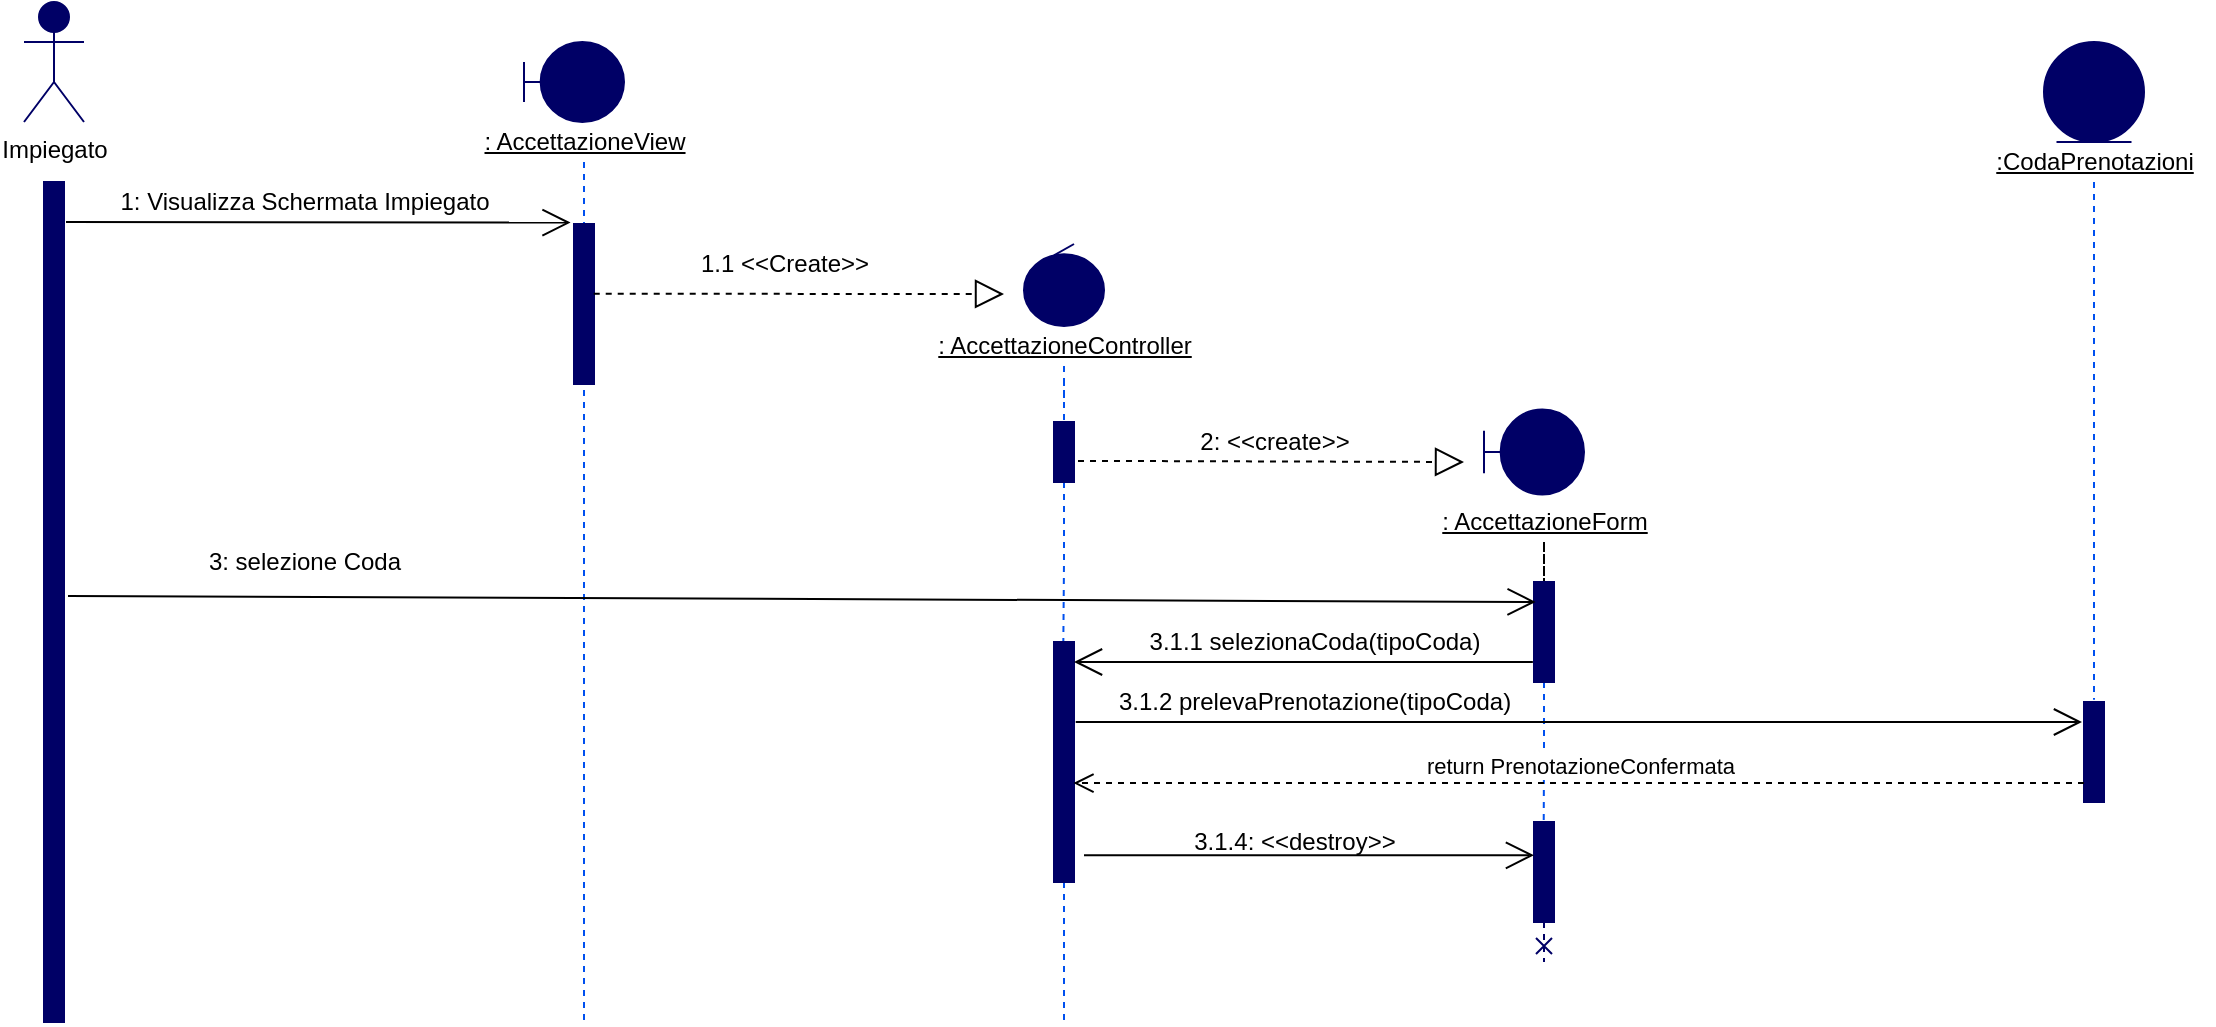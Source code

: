 <mxfile version="14.4.2" type="device"><diagram id="3ZefoO-cmfIHZe85Yj9q" name="Page-1"><mxGraphModel dx="2062" dy="1151" grid="1" gridSize="10" guides="1" tooltips="1" connect="1" arrows="1" fold="1" page="1" pageScale="1" pageWidth="827" pageHeight="1169" math="0" shadow="0"><root><mxCell id="0"/><mxCell id="1" parent="0"/><mxCell id="gPGe6OiX--z09HjQj9qY-1" value="Impiegato" style="shape=umlActor;verticalLabelPosition=bottom;verticalAlign=top;html=1;fillColor=#000066;strokeColor=#000066;" parent="1" vertex="1"><mxGeometry x="40" y="10" width="30" height="60" as="geometry"/></mxCell><mxCell id="gPGe6OiX--z09HjQj9qY-2" value="" style="html=1;points=[];perimeter=orthogonalPerimeter;strokeColor=#000066;fillColor=#000066;" parent="1" vertex="1"><mxGeometry x="50" y="100" width="10" height="420" as="geometry"/></mxCell><mxCell id="gPGe6OiX--z09HjQj9qY-3" value="" style="shape=umlBoundary;whiteSpace=wrap;html=1;fillColor=#000066;strokeColor=#000066;" parent="1" vertex="1"><mxGeometry x="290" y="30" width="50" height="40" as="geometry"/></mxCell><mxCell id="gPGe6OiX--z09HjQj9qY-15" value="" style="edgeStyle=orthogonalEdgeStyle;rounded=0;orthogonalLoop=1;jettySize=auto;html=1;dashed=1;endArrow=none;endFill=0;strokeColor=#0050ef;" parent="1" source="gPGe6OiX--z09HjQj9qY-4" edge="1"><mxGeometry relative="1" as="geometry"><mxPoint x="320" y="520" as="targetPoint"/></mxGeometry></mxCell><mxCell id="gPGe6OiX--z09HjQj9qY-4" value="&lt;u&gt;: AccettazioneView&lt;/u&gt;" style="text;html=1;align=center;verticalAlign=middle;resizable=0;points=[];autosize=1;" parent="1" vertex="1"><mxGeometry x="260" y="70" width="120" height="20" as="geometry"/></mxCell><mxCell id="gPGe6OiX--z09HjQj9qY-5" value="" style="endArrow=open;endFill=1;endSize=12;html=1;entryX=-0.171;entryY=-0.009;entryDx=0;entryDy=0;entryPerimeter=0;" parent="1" target="gPGe6OiX--z09HjQj9qY-6" edge="1"><mxGeometry width="160" relative="1" as="geometry"><mxPoint x="61" y="120" as="sourcePoint"/><mxPoint x="173" y="131" as="targetPoint"/></mxGeometry></mxCell><mxCell id="gPGe6OiX--z09HjQj9qY-6" value="" style="html=1;points=[];perimeter=orthogonalPerimeter;fillColor=#000066;strokeColor=#000066;" parent="1" vertex="1"><mxGeometry x="315" y="121" width="10" height="80" as="geometry"/></mxCell><mxCell id="gPGe6OiX--z09HjQj9qY-7" value="1: Visualizza Schermata Impiegato" style="text;html=1;align=center;verticalAlign=middle;resizable=0;points=[];autosize=1;" parent="1" vertex="1"><mxGeometry x="80" y="100" width="200" height="20" as="geometry"/></mxCell><mxCell id="gPGe6OiX--z09HjQj9qY-8" value="" style="endArrow=block;dashed=1;endFill=0;endSize=12;html=1;exitX=0.986;exitY=0.436;exitDx=0;exitDy=0;exitPerimeter=0;" parent="1" source="gPGe6OiX--z09HjQj9qY-6" edge="1"><mxGeometry width="160" relative="1" as="geometry"><mxPoint x="180" y="231" as="sourcePoint"/><mxPoint x="530" y="156" as="targetPoint"/></mxGeometry></mxCell><mxCell id="gPGe6OiX--z09HjQj9qY-9" value="" style="ellipse;shape=umlControl;whiteSpace=wrap;html=1;fillColor=#000066;strokeColor=#000066;" parent="1" vertex="1"><mxGeometry x="540" y="131" width="40" height="41" as="geometry"/></mxCell><mxCell id="gPGe6OiX--z09HjQj9qY-10" value="1.1 &amp;lt;&amp;lt;Create&amp;gt;&amp;gt;" style="text;html=1;align=center;verticalAlign=middle;resizable=0;points=[];autosize=1;" parent="1" vertex="1"><mxGeometry x="370" y="131" width="100" height="20" as="geometry"/></mxCell><mxCell id="gPGe6OiX--z09HjQj9qY-11" value="&lt;u&gt;: AccettazioneController&lt;/u&gt;" style="text;html=1;align=center;verticalAlign=middle;resizable=0;points=[];autosize=1;" parent="1" vertex="1"><mxGeometry x="490" y="172" width="140" height="20" as="geometry"/></mxCell><mxCell id="39WVZKf2v5WD3Qg2fY9M-1" style="edgeStyle=orthogonalEdgeStyle;rounded=0;orthogonalLoop=1;jettySize=auto;html=1;entryX=0.467;entryY=-0.001;entryDx=0;entryDy=0;entryPerimeter=0;endArrow=none;endFill=0;dashed=1;strokeColor=#0050ef;" parent="1" source="gPGe6OiX--z09HjQj9qY-16" target="gPGe6OiX--z09HjQj9qY-30" edge="1"><mxGeometry relative="1" as="geometry"/></mxCell><mxCell id="gPGe6OiX--z09HjQj9qY-16" value="" style="html=1;points=[];perimeter=orthogonalPerimeter;fillColor=#000066;strokeColor=#000066;" parent="1" vertex="1"><mxGeometry x="555" y="220" width="10" height="30" as="geometry"/></mxCell><mxCell id="gPGe6OiX--z09HjQj9qY-20" value="" style="edgeStyle=orthogonalEdgeStyle;rounded=0;orthogonalLoop=1;jettySize=auto;html=1;dashed=1;endArrow=none;endFill=0;strokeColor=#0050EF;" parent="1" source="gPGe6OiX--z09HjQj9qY-11" target="gPGe6OiX--z09HjQj9qY-16" edge="1"><mxGeometry relative="1" as="geometry"><mxPoint x="560" y="192" as="sourcePoint"/><mxPoint x="560" y="480" as="targetPoint"/></mxGeometry></mxCell><mxCell id="gPGe6OiX--z09HjQj9qY-21" value="" style="endArrow=block;dashed=1;endFill=0;endSize=12;html=1;exitX=1.2;exitY=0.648;exitDx=0;exitDy=0;exitPerimeter=0;" parent="1" source="gPGe6OiX--z09HjQj9qY-16" edge="1"><mxGeometry width="160" relative="1" as="geometry"><mxPoint x="580" y="240" as="sourcePoint"/><mxPoint x="760" y="240" as="targetPoint"/></mxGeometry></mxCell><mxCell id="gPGe6OiX--z09HjQj9qY-22" value="2: &amp;lt;&amp;lt;create&amp;gt;&amp;gt;" style="text;html=1;align=center;verticalAlign=middle;resizable=0;points=[];autosize=1;" parent="1" vertex="1"><mxGeometry x="620" y="220" width="90" height="20" as="geometry"/></mxCell><mxCell id="gPGe6OiX--z09HjQj9qY-23" value="" style="shape=umlBoundary;whiteSpace=wrap;html=1;fillColor=#000066;strokeColor=#000066;" parent="1" vertex="1"><mxGeometry x="770" y="213.75" width="50" height="42.5" as="geometry"/></mxCell><mxCell id="gPGe6OiX--z09HjQj9qY-26" value="" style="edgeStyle=orthogonalEdgeStyle;rounded=0;orthogonalLoop=1;jettySize=auto;html=1;dashed=1;endArrow=none;endFill=0;" parent="1" source="gPGe6OiX--z09HjQj9qY-24" target="gPGe6OiX--z09HjQj9qY-25" edge="1"><mxGeometry relative="1" as="geometry"/></mxCell><mxCell id="gPGe6OiX--z09HjQj9qY-24" value="&lt;div&gt;&lt;u&gt;: AccettazioneForm&lt;/u&gt;&lt;/div&gt;" style="text;html=1;align=center;verticalAlign=middle;resizable=0;points=[];autosize=1;" parent="1" vertex="1"><mxGeometry x="740" y="260" width="120" height="20" as="geometry"/></mxCell><mxCell id="gPGe6OiX--z09HjQj9qY-27" style="edgeStyle=orthogonalEdgeStyle;rounded=0;orthogonalLoop=1;jettySize=auto;html=1;dashed=1;endArrow=none;endFill=0;entryX=0.486;entryY=0.01;entryDx=0;entryDy=0;entryPerimeter=0;strokeColor=#0050ef;" parent="1" source="gPGe6OiX--z09HjQj9qY-25" target="gPGe6OiX--z09HjQj9qY-31" edge="1"><mxGeometry relative="1" as="geometry"><mxPoint x="800" y="480" as="targetPoint"/></mxGeometry></mxCell><mxCell id="gPGe6OiX--z09HjQj9qY-25" value="" style="html=1;points=[];perimeter=orthogonalPerimeter;fillColor=#000066;strokeColor=#000066;" parent="1" vertex="1"><mxGeometry x="795" y="300" width="10" height="50" as="geometry"/></mxCell><mxCell id="gPGe6OiX--z09HjQj9qY-28" value="" style="endArrow=open;endFill=1;endSize=12;html=1;entryX=0.083;entryY=0.2;entryDx=0;entryDy=0;entryPerimeter=0;" parent="1" target="gPGe6OiX--z09HjQj9qY-25" edge="1"><mxGeometry width="160" relative="1" as="geometry"><mxPoint x="62" y="307" as="sourcePoint"/><mxPoint x="742" y="310" as="targetPoint"/></mxGeometry></mxCell><mxCell id="gPGe6OiX--z09HjQj9qY-29" value="3: selezione Coda" style="text;html=1;align=center;verticalAlign=middle;resizable=0;points=[];autosize=1;" parent="1" vertex="1"><mxGeometry x="125" y="280" width="110" height="20" as="geometry"/></mxCell><mxCell id="gPGe6OiX--z09HjQj9qY-36" style="edgeStyle=orthogonalEdgeStyle;rounded=0;orthogonalLoop=1;jettySize=auto;html=1;dashed=1;endArrow=none;endFill=0;strokeColor=#0050ef;" parent="1" source="gPGe6OiX--z09HjQj9qY-30" edge="1"><mxGeometry relative="1" as="geometry"><mxPoint x="560" y="520" as="targetPoint"/></mxGeometry></mxCell><mxCell id="gPGe6OiX--z09HjQj9qY-30" value="" style="html=1;points=[];perimeter=orthogonalPerimeter;fillColor=#000066;strokeColor=#000066;" parent="1" vertex="1"><mxGeometry x="555" y="330" width="10" height="120" as="geometry"/></mxCell><mxCell id="gPGe6OiX--z09HjQj9qY-35" style="edgeStyle=orthogonalEdgeStyle;rounded=0;orthogonalLoop=1;jettySize=auto;html=1;dashed=1;endArrow=cross;endFill=0;strokeColor=#000066;" parent="1" source="gPGe6OiX--z09HjQj9qY-31" edge="1"><mxGeometry relative="1" as="geometry"><mxPoint x="800" y="490" as="targetPoint"/></mxGeometry></mxCell><mxCell id="gPGe6OiX--z09HjQj9qY-31" value="" style="html=1;points=[];perimeter=orthogonalPerimeter;fillColor=#000066;strokeColor=#000066;" parent="1" vertex="1"><mxGeometry x="795" y="420" width="10" height="50" as="geometry"/></mxCell><mxCell id="gPGe6OiX--z09HjQj9qY-33" value="" style="endArrow=open;endFill=1;endSize=12;html=1;exitX=1.5;exitY=0.889;exitDx=0;exitDy=0;exitPerimeter=0;" parent="1" source="gPGe6OiX--z09HjQj9qY-30" target="gPGe6OiX--z09HjQj9qY-31" edge="1"><mxGeometry width="160" relative="1" as="geometry"><mxPoint x="620" y="410" as="sourcePoint"/><mxPoint x="770" y="430" as="targetPoint"/></mxGeometry></mxCell><mxCell id="gPGe6OiX--z09HjQj9qY-34" value="3.1.4: &amp;lt;&amp;lt;destroy&amp;gt;&amp;gt;" style="text;html=1;align=center;verticalAlign=middle;resizable=0;points=[];autosize=1;" parent="1" vertex="1"><mxGeometry x="615" y="420" width="120" height="20" as="geometry"/></mxCell><mxCell id="39WVZKf2v5WD3Qg2fY9M-3" value="" style="ellipse;shape=umlEntity;whiteSpace=wrap;html=1;fillColor=#000066;strokeColor=#000066;" parent="1" vertex="1"><mxGeometry x="1050" y="30" width="50" height="50" as="geometry"/></mxCell><mxCell id="39WVZKf2v5WD3Qg2fY9M-5" style="edgeStyle=orthogonalEdgeStyle;rounded=0;orthogonalLoop=1;jettySize=auto;html=1;dashed=1;endArrow=none;endFill=0;entryX=0.5;entryY=-0.022;entryDx=0;entryDy=0;entryPerimeter=0;strokeColor=#0050ef;" parent="1" source="39WVZKf2v5WD3Qg2fY9M-4" target="39WVZKf2v5WD3Qg2fY9M-6" edge="1"><mxGeometry relative="1" as="geometry"><mxPoint x="1075" y="520" as="targetPoint"/></mxGeometry></mxCell><mxCell id="39WVZKf2v5WD3Qg2fY9M-4" value="&lt;div&gt;&lt;u&gt;:CodaPrenotazioni&lt;/u&gt;&lt;/div&gt;" style="text;html=1;align=center;verticalAlign=middle;resizable=0;points=[];autosize=1;" parent="1" vertex="1"><mxGeometry x="1015" y="80" width="120" height="20" as="geometry"/></mxCell><mxCell id="39WVZKf2v5WD3Qg2fY9M-6" value="" style="html=1;points=[];perimeter=orthogonalPerimeter;fillColor=#000066;strokeColor=#000066;" parent="1" vertex="1"><mxGeometry x="1070" y="360" width="10" height="50" as="geometry"/></mxCell><mxCell id="Y7tGkAHyOHi7bevuxzmR-1" value="3.1.1 selezionaCoda(tipoCoda)" style="text;html=1;align=center;verticalAlign=middle;resizable=0;points=[];autosize=1;rotation=0;" parent="1" vertex="1"><mxGeometry x="590" y="320" width="190" height="20" as="geometry"/></mxCell><mxCell id="Y7tGkAHyOHi7bevuxzmR-3" value="" style="endArrow=open;endFill=1;endSize=12;html=1;exitX=-0.057;exitY=0.8;exitDx=0;exitDy=0;exitPerimeter=0;" parent="1" source="gPGe6OiX--z09HjQj9qY-25" target="gPGe6OiX--z09HjQj9qY-30" edge="1"><mxGeometry width="160" relative="1" as="geometry"><mxPoint x="610" y="350" as="sourcePoint"/><mxPoint x="870" y="350" as="targetPoint"/></mxGeometry></mxCell><mxCell id="Y7tGkAHyOHi7bevuxzmR-4" value="" style="endArrow=open;endFill=1;endSize=12;html=1;exitX=1.086;exitY=0.333;exitDx=0;exitDy=0;exitPerimeter=0;" parent="1" source="gPGe6OiX--z09HjQj9qY-30" edge="1"><mxGeometry width="160" relative="1" as="geometry"><mxPoint x="570" y="360" as="sourcePoint"/><mxPoint x="1069" y="370" as="targetPoint"/></mxGeometry></mxCell><mxCell id="Y7tGkAHyOHi7bevuxzmR-5" value="3.1.2 prelevaPrenotazione(tipoCoda)" style="text;html=1;align=center;verticalAlign=middle;resizable=0;points=[];autosize=1;rotation=0;" parent="1" vertex="1"><mxGeometry x="575" y="350" width="220" height="20" as="geometry"/></mxCell><mxCell id="Y7tGkAHyOHi7bevuxzmR-6" value="return PrenotazioneConfermata" style="html=1;verticalAlign=bottom;endArrow=open;dashed=1;endSize=8;entryX=0.971;entryY=0.588;entryDx=0;entryDy=0;entryPerimeter=0;exitX=0;exitY=0.811;exitDx=0;exitDy=0;exitPerimeter=0;" parent="1" source="39WVZKf2v5WD3Qg2fY9M-6" target="gPGe6OiX--z09HjQj9qY-30" edge="1"><mxGeometry relative="1" as="geometry"><mxPoint x="820" y="410" as="sourcePoint"/><mxPoint x="740" y="410" as="targetPoint"/></mxGeometry></mxCell></root></mxGraphModel></diagram></mxfile>